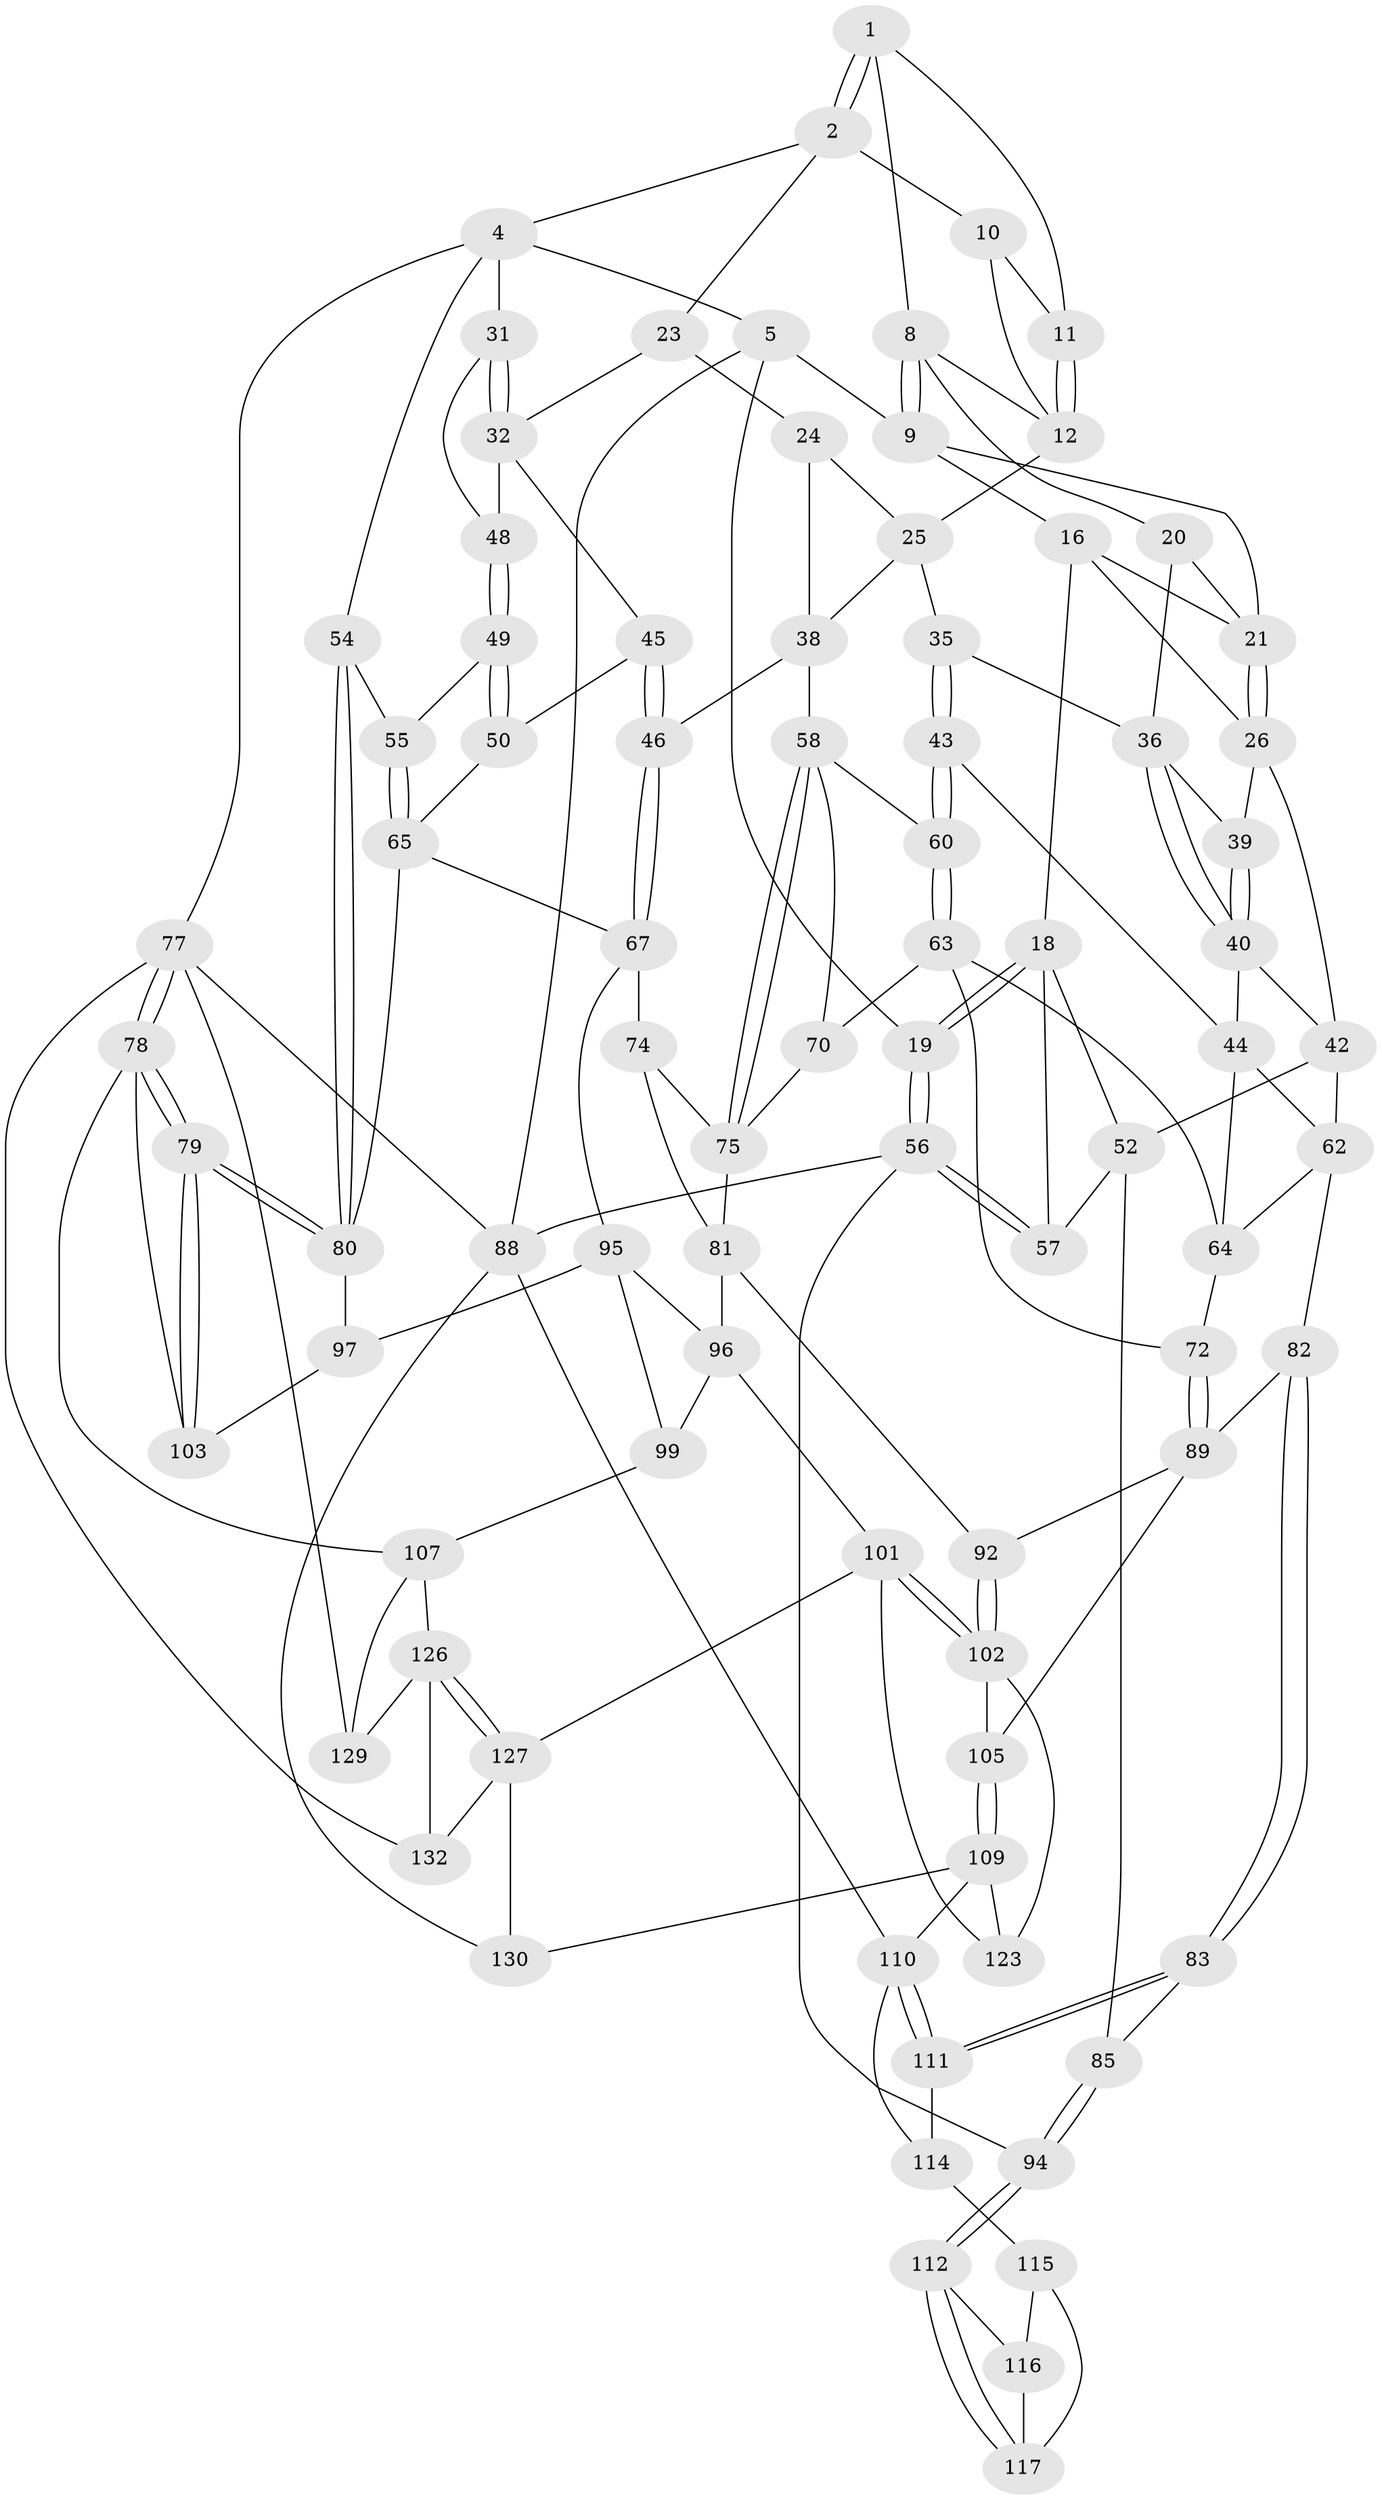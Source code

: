 // Generated by graph-tools (version 1.1) at 2025/52/02/27/25 19:52:41]
// undirected, 84 vertices, 183 edges
graph export_dot {
graph [start="1"]
  node [color=gray90,style=filled];
  1 [pos="+0.44468629973332996+0",super="+7"];
  2 [pos="+0.7251492751177525+0",super="+3"];
  4 [pos="+1+0",super="+30"];
  5 [pos="+0+0",super="+6"];
  8 [pos="+0.3833439672755987+0.1304971828571345",super="+13"];
  9 [pos="+0.264951106981491+0.05100374776321475",super="+15"];
  10 [pos="+0.6098066559911934+0"];
  11 [pos="+0.48851128366744745+0.08105202184231153"];
  12 [pos="+0.4603949588818753+0.18298600349935",super="+14"];
  16 [pos="+0.1847709198773287+0.18147119838128822",super="+17"];
  18 [pos="+0.1074675199751988+0.25906247548088196",super="+53"];
  19 [pos="+0+0.020420648598861415"];
  20 [pos="+0.40276039471968855+0.1976066518470961"];
  21 [pos="+0.28331286233580294+0.17623868416742886",super="+22"];
  23 [pos="+0.7664538128118867+0",super="+28"];
  24 [pos="+0.6144399681815068+0.14903472115262362",super="+29"];
  25 [pos="+0.5448792050408086+0.21369352163465274",super="+34"];
  26 [pos="+0.2536429683878792+0.2612858348281135",super="+27"];
  31 [pos="+1+0"];
  32 [pos="+0.887772444513163+0.25329847603320294",super="+33"];
  35 [pos="+0.47298636556915136+0.33314951510698704"];
  36 [pos="+0.4105328594499971+0.25695754149857336",super="+37"];
  38 [pos="+0.603143865598457+0.34053918833412083",super="+47"];
  39 [pos="+0.285523869069336+0.26809212141873723"];
  40 [pos="+0.33804789347876013+0.37581808947338535",super="+41"];
  42 [pos="+0.23651941305531934+0.4050921335716333",super="+51"];
  43 [pos="+0.4204143383147209+0.3978169022438916"];
  44 [pos="+0.3489006726697887+0.38906090375808994",super="+61"];
  45 [pos="+0.7981677274035135+0.35626621801866754"];
  46 [pos="+0.7189956387671592+0.4626103239155132"];
  48 [pos="+0.9206383194140338+0.353918387597073"];
  49 [pos="+0.9172232083732257+0.3803923193303764"];
  50 [pos="+0.8679267930887686+0.40780844485575546"];
  52 [pos="+0.17391211685557822+0.5131485759317223",super="+86"];
  54 [pos="+1+0.3861465473171007"];
  55 [pos="+1+0.39685318867658415"];
  56 [pos="+0+0.5753312249062107",super="+87"];
  57 [pos="+0+0.5416836773604661"];
  58 [pos="+0.5989596780440637+0.4404732604291686",super="+59"];
  60 [pos="+0.46365397330846997+0.46302118138464327"];
  62 [pos="+0.23776934780386427+0.5186293071253258",super="+69"];
  63 [pos="+0.4437222439883895+0.49014885911689154",super="+71"];
  64 [pos="+0.35565882748766864+0.4800259708076547",super="+68"];
  65 [pos="+0.8663645870651554+0.5619399786402722",super="+66"];
  67 [pos="+0.7988679796574452+0.5640796442336533",super="+73"];
  70 [pos="+0.5020625058940591+0.5972259775467654"];
  72 [pos="+0.422254770252626+0.5788572106829963"];
  74 [pos="+0.6448211735154595+0.5494845229221845"];
  75 [pos="+0.5999111679785215+0.45365849630527744",super="+76"];
  77 [pos="+1+1",super="+134"];
  78 [pos="+1+1",super="+106"];
  79 [pos="+1+0.7468855770996473"];
  80 [pos="+1+0.5578188527355744",super="+93"];
  81 [pos="+0.5344180533005328+0.6196393852103059",super="+91"];
  82 [pos="+0.27155452793286233+0.7178117143000963"];
  83 [pos="+0.2248267054887535+0.7412222084412698",super="+84"];
  85 [pos="+0.1650814009849939+0.6853046488941891"];
  88 [pos="+0+1",super="+131"];
  89 [pos="+0.39709477626055795+0.7143704238369302",super="+90"];
  92 [pos="+0.5521852614379704+0.7134532044496991"];
  94 [pos="+0+0.7598422089855421"];
  95 [pos="+0.699944680650713+0.6373538671602716",super="+98"];
  96 [pos="+0.6707705291586842+0.6562893229816597",super="+100"];
  97 [pos="+0.8938004741406339+0.7099598625553203"];
  99 [pos="+0.7716256274352452+0.8192351487927528"];
  101 [pos="+0.6770697125065762+0.8441793912225937",super="+125"];
  102 [pos="+0.5581202964513577+0.7505183460312878",super="+104"];
  103 [pos="+0.936238694698489+0.7494375761462351"];
  105 [pos="+0.39719367718316995+0.8109820931695735"];
  107 [pos="+0.9312137803925555+0.897772394271801",super="+108"];
  109 [pos="+0.37256026859113944+0.8870813266583027",super="+124"];
  110 [pos="+0.2600783423619403+0.8868184401676671",super="+122"];
  111 [pos="+0.22472537194845396+0.741752693821023"];
  112 [pos="+0+0.7654672293579585",super="+113"];
  114 [pos="+0.11734942345157592+0.8402939239215828",super="+121"];
  115 [pos="+0.07936835289338466+0.836942487802361",super="+119"];
  116 [pos="+0.06268314128604024+0.8347819506572786",super="+118"];
  117 [pos="+0+0.7955434172279325",super="+120"];
  123 [pos="+0.5140967306950159+0.9081832979436325"];
  126 [pos="+0.788298204139502+0.9245819953922001",super="+128"];
  127 [pos="+0.6785206535539087+1",super="+133"];
  129 [pos="+0.8699991620444316+0.9383838795398786"];
  130 [pos="+0.4818204392775743+1"];
  132 [pos="+0.7244983373119734+1"];
  1 -- 2;
  1 -- 2;
  1 -- 8;
  1 -- 11;
  2 -- 10;
  2 -- 4;
  2 -- 23;
  4 -- 5;
  4 -- 77;
  4 -- 54;
  4 -- 31;
  5 -- 19;
  5 -- 88;
  5 -- 9;
  8 -- 9;
  8 -- 9;
  8 -- 12;
  8 -- 20;
  9 -- 16;
  9 -- 21;
  10 -- 11;
  10 -- 12;
  11 -- 12;
  11 -- 12;
  12 -- 25;
  16 -- 18;
  16 -- 26;
  16 -- 21;
  18 -- 19;
  18 -- 19;
  18 -- 57;
  18 -- 52;
  19 -- 56;
  19 -- 56;
  20 -- 21;
  20 -- 36;
  21 -- 26;
  21 -- 26;
  23 -- 24 [weight=2];
  23 -- 32;
  24 -- 25;
  24 -- 38;
  25 -- 35;
  25 -- 38;
  26 -- 39;
  26 -- 42;
  31 -- 32;
  31 -- 32;
  31 -- 48;
  32 -- 48;
  32 -- 45;
  35 -- 36;
  35 -- 43;
  35 -- 43;
  36 -- 40;
  36 -- 40;
  36 -- 39;
  38 -- 58;
  38 -- 46;
  39 -- 40;
  39 -- 40;
  40 -- 42;
  40 -- 44;
  42 -- 52;
  42 -- 62;
  43 -- 44;
  43 -- 60;
  43 -- 60;
  44 -- 64;
  44 -- 62;
  45 -- 46;
  45 -- 46;
  45 -- 50;
  46 -- 67;
  46 -- 67;
  48 -- 49;
  48 -- 49;
  49 -- 50;
  49 -- 50;
  49 -- 55;
  50 -- 65;
  52 -- 57;
  52 -- 85;
  54 -- 55;
  54 -- 80;
  54 -- 80;
  55 -- 65;
  55 -- 65;
  56 -- 57;
  56 -- 57;
  56 -- 88;
  56 -- 94;
  58 -- 75;
  58 -- 75;
  58 -- 60;
  58 -- 70;
  60 -- 63;
  60 -- 63;
  62 -- 64;
  62 -- 82;
  63 -- 64;
  63 -- 72;
  63 -- 70;
  64 -- 72;
  65 -- 80;
  65 -- 67;
  67 -- 74;
  67 -- 95;
  70 -- 75;
  72 -- 89;
  72 -- 89;
  74 -- 75;
  74 -- 81;
  75 -- 81;
  77 -- 78;
  77 -- 78;
  77 -- 88;
  77 -- 129;
  77 -- 132;
  78 -- 79;
  78 -- 79;
  78 -- 107;
  78 -- 103;
  79 -- 80;
  79 -- 80;
  79 -- 103;
  79 -- 103;
  80 -- 97;
  81 -- 96;
  81 -- 92;
  82 -- 83;
  82 -- 83;
  82 -- 89;
  83 -- 111;
  83 -- 111;
  83 -- 85;
  85 -- 94;
  85 -- 94;
  88 -- 130;
  88 -- 110;
  89 -- 92;
  89 -- 105;
  92 -- 102;
  92 -- 102;
  94 -- 112;
  94 -- 112;
  95 -- 96;
  95 -- 97;
  95 -- 99;
  96 -- 99;
  96 -- 101;
  97 -- 103;
  99 -- 107;
  101 -- 102;
  101 -- 102;
  101 -- 123;
  101 -- 127;
  102 -- 105;
  102 -- 123;
  105 -- 109;
  105 -- 109;
  107 -- 129;
  107 -- 126;
  109 -- 110;
  109 -- 130;
  109 -- 123;
  110 -- 111;
  110 -- 111;
  110 -- 114;
  111 -- 114;
  112 -- 117;
  112 -- 117;
  112 -- 116;
  114 -- 115 [weight=2];
  115 -- 116;
  115 -- 117;
  116 -- 117 [weight=2];
  126 -- 127;
  126 -- 127;
  126 -- 129;
  126 -- 132;
  127 -- 130;
  127 -- 132;
}
